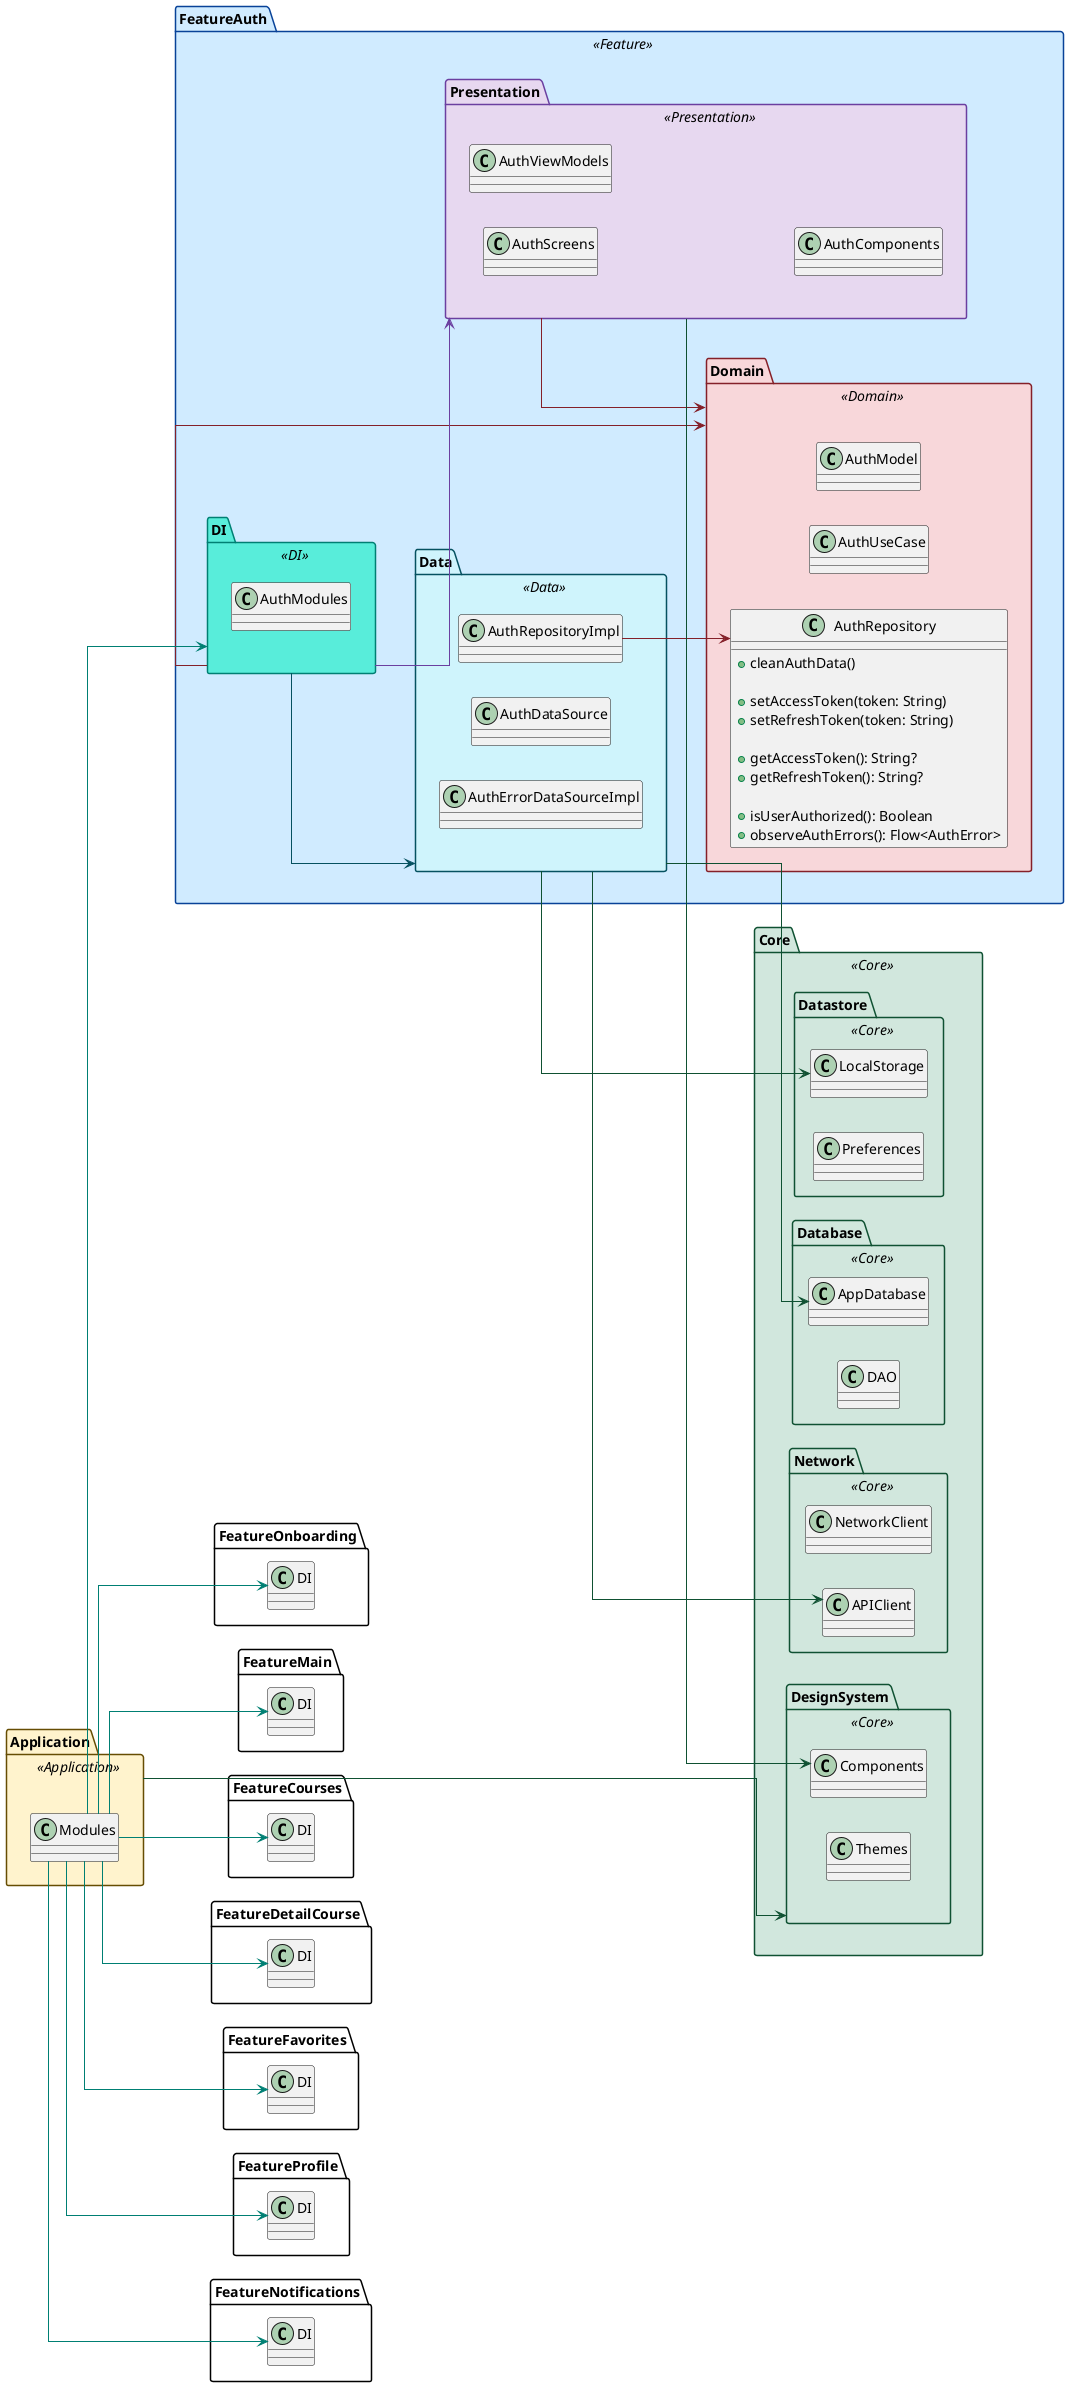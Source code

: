 @startuml

!define CoreBG #d1e7dd
!define CoreBorder #0f5132
!define DataBG #cff4fc
!define DataBorder #055160
!define DomainBG #f8d7da
!define DomainBorder #842029
!define PresentationBG #e7d8f0
!define PresentationBorder #6b3fa0
!define ApplicationBG #fff3cd
!define ApplicationBorder #664d03
!define FeatureBG #d0ebff
!define FeatureBorder #084298
!define DIBG #58edda
!define DIBorder #007f73

!define ArrowCore #0f5132
!define ArrowData #055160
!define ArrowDomain #842029
!define ArrowPresentation #6b3fa0
!define ArrowDI #007f73

skinparam linetype ortho
left to right direction

skinparam package {
    BackgroundColor<<Core>> CoreBG
    BorderColor<<Core>> CoreBorder
    BackgroundColor<<Data>> DataBG
    BorderColor<<Data>> DataBorder
    BackgroundColor<<Domain>> DomainBG
    BorderColor<<Domain>> DomainBorder
    BackgroundColor<<Presentation>> PresentationBG
    BorderColor<<Presentation>> PresentationBorder
    BackgroundColor<<Application>> ApplicationBG
    BorderColor<<Application>> ApplicationBorder
    BackgroundColor<<Feature>> FeatureBG
    BorderColor<<Feature>> FeatureBorder
    BackgroundColor<<DI>> DIBG
    BorderColor<<DI>> DIBorder
}

package "Application" <<Application>> {
    class Modules
}

package "Core" <<Core>> {
    package "Network" <<Core>> {
        class NetworkClient
        class APIClient
    }
    package "Datastore" <<Core>> {
        class LocalStorage
        class Preferences
    }
    package "Database" <<Core>> {
        class AppDatabase
        class DAO
    }
    package "DesignSystem" <<Core>> {
        class Components
        class Themes
    }
}

package "FeatureAuth" <<Feature>> {
    package "Presentation" <<Presentation>> {
        class AuthScreens
        class AuthViewModels
        class AuthComponents
    }

    package "Domain" <<Domain>> {
        class AuthModel
        class AuthUseCase
        class AuthRepository {
            +cleanAuthData()

            +setAccessToken(token: String)
            +setRefreshToken(token: String)

            +getAccessToken(): String?
            +getRefreshToken(): String?

            +isUserAuthorized(): Boolean
            +observeAuthErrors(): Flow<AuthError>
        }
    }

    package "Data" <<Data>> {
        class AuthRepositoryImpl
        class AuthDataSource
        class AuthErrorDataSourceImpl
    }

    package DI <<DI>> {
        class AuthModules
    }

    DI -[ArrowDomain]-> Domain
    DI -[ArrowPresentation]-> Presentation
    DI -[ArrowData]-> Data
    Presentation -[ArrowDomain]-> Domain
    Data.AuthRepositoryImpl -[ArrowDomain]-> Domain.AuthRepository
}

'package "FeatureOnboarding" <<Feature>> {
'    package "Presentation" <<Presentation>> {
'        class Screens
'        class ViewModels
'        class Components
'    }
'
'    package "Domain" <<Domain>> {
'        class Model
'        class UseCase
'        class Repository
'    }
'
'    package "Data" <<Data>> {
'        class RepositoryImpl
'        class DataSource
'    }
'
'    package DI <<DI>> {
'        class Modules
'    }
'
'    DI -[ArrowDomain]-> Domain
'    DI -[ArrowPresentation]-> Presentation
'    DI -[ArrowData]-> Data
'    Presentation -[ArrowDomain]-> Domain
'    Data -[ArrowDomain]-> Domain
'}
'
'package "FeatureMain" <<Feature>> {
'    package "Presentation" <<Presentation>> {
'        class Screens
'        class ViewModels
'        class Components
'    }
'
'    package "Domain" <<Domain>> {
'        class Model
'        class UseCase
'        class Repository
'    }
'
'    package "Data" <<Data>> {
'        class RepositoryImpl
'        class DataSource
'    }
'
'    package DI <<DI>> {
'        class Modules
'    }
'
'    DI -[ArrowDomain]-> Domain
'    DI -[ArrowPresentation]-> Presentation
'    DI -[ArrowData]-> Data
'    Presentation -[ArrowDomain]-> Domain
'    Data -[ArrowDomain]-> Domain
'}
'
'package "FeatureCourses" <<Feature>> {
'    package "Presentation" <<Presentation>> {
'        class Screens
'        class ViewModels
'        class Components
'    }
'
'    package "Domain" <<Domain>> {
'        class Model
'        class UseCase
'        class Repository
'    }
'
'    package "Data" <<Data>> {
'        class RepositoryImpl
'        class DataSource
'    }
'
'    package DI <<DI>> {
'        class Modules
'    }
'
'    DI -[ArrowDomain]-> Domain
'    DI -[ArrowPresentation]-> Presentation
'    DI -[ArrowData]-> Data
'    Presentation -[ArrowDomain]-> Domain
'    Data -[ArrowDomain]-> Domain
'}
'
'package "FeatureDetailCourse" <<Feature>> {
'    package "Presentation" <<Presentation>> {
'        class Screens
'        class ViewModels
'        class Components
'    }
'
'    package "Domain" <<Domain>> {
'        class Model
'        class UseCase
'        class Repository
'    }
'
'    package "Data" <<Data>> {
'        class RepositoryImpl
'        class DataSource
'    }
'
'    package DI <<DI>> {
'        class Modules
'    }
'
'    DI -[ArrowDomain]-> Domain
'    DI -[ArrowPresentation]-> Presentation
'    DI -[ArrowData]-> Data
'    Presentation -[ArrowDomain]-> Domain
'    Data -[ArrowDomain]-> Domain
'}
'
'package "FeatureFavorites" <<Feature>> {
'    package "Presentation" <<Presentation>> {
'        class Screens
'        class ViewModels
'        class Components
'    }
'
'    package "Domain" <<Domain>> {
'        class Model
'        class UseCase
'        class Repository
'    }
'
'    package "Data" <<Data>> {
'        class RepositoryImpl
'        class DataSource
'    }
'
'    package DI <<DI>> {
'        class Modules
'    }
'
'    DI -[ArrowDomain]-> Domain
'    DI -[ArrowPresentation]-> Presentation
'    DI -[ArrowData]-> Data
'    Presentation -[ArrowDomain]-> Domain
'    Data -[ArrowDomain]-> Domain
'}
'
'package "FeatureProfile" <<Feature>> {
'    package "Presentation" <<Presentation>> {
'        class Screens
'        class ViewModels
'        class Components
'    }
'
'    package "Domain" <<Domain>> {
'        class Model
'        class UseCase
'        class Repository
'    }
'
'    package "Data" <<Data>> {
'        class RepositoryImpl
'        class DataSource
'    }
'
'    package DI <<DI>> {
'        class Modules
'    }
'
'    DI -[ArrowDomain]-> Domain
'    DI -[ArrowPresentation]-> Presentation
'    DI -[ArrowData]-> Data
'    Presentation -[ArrowDomain]-> Domain
'    Data -[ArrowDomain]-> Domain
'}
'
'package "FeatureNotifications" <<Feature>> {
'    package "Presentation" <<Presentation>> {
'        class Screens
'        class ViewModels
'        class Components
'    }
'
'    package "Domain" <<Domain>> {
'        class Model
'        class UseCase
'        class Repository
'    }
'
'    package "Data" <<Data>> {
'        class RepositoryImpl
'        class DataSource
'    }
'
'    package DI <<DI>> {
'        class Modules
'    }
'
'    DI -[ArrowDomain]-> Domain
'    DI -[ArrowPresentation]-> Presentation
'    DI -[ArrowData]-> Data
'    Presentation -[ArrowDomain]-> Domain
'    Data -[ArrowDomain]-> Domain
'}

' Связи Application с Core и FeatureAuth
Application -[ArrowCore]-> Core.DesignSystem
Application.Modules -[ArrowDI]-> FeatureAuth.DI
Application.Modules -[ArrowDI]-> FeatureOnboarding.DI
Application.Modules -[ArrowDI]-> FeatureMain.DI
Application.Modules -[ArrowDI]-> FeatureCourses.DI
Application.Modules -[ArrowDI]-> FeatureDetailCourse.DI
Application.Modules -[ArrowDI]-> FeatureFavorites.DI
Application.Modules -[ArrowDI]-> FeatureProfile.DI
Application.Modules -[ArrowDI]-> FeatureNotifications.DI

' Связи FeatureAuth с Core
FeatureAuth.Presentation -[ArrowCore]-> Core.DesignSystem.Components
FeatureAuth.Data -[ArrowCore]-> Core.Datastore.LocalStorage
FeatureAuth.Data -[ArrowCore]-> Core.Database.AppDatabase
FeatureAuth.Data -[ArrowCore]-> Core.Network.APIClient

'' Связи других фич с Core
'FeatureOnboarding.Presentation -[ArrowCore]-> Core.DesignSystem.Components
'FeatureOnboarding.Data -[ArrowCore]-> Core.Datastore.LocalStorage
'FeatureOnboarding.Data -[ArrowCore]-> Core.Database.AppDatabase
'FeatureOnboarding.Data -[ArrowCore]-> Core.Network.APIClient
'
'FeatureMain.Presentation -[ArrowCore]-> Core.DesignSystem.Components
'FeatureMain.Data -[ArrowCore]-> Core.Datastore.LocalStorage
'FeatureMain.Data -[ArrowCore]-> Core.Database.AppDatabase
'FeatureMain.Data -[ArrowCore]-> Core.Network.APIClient
'
'FeatureCourses.Presentation -[ArrowCore]-> Core.DesignSystem.Components
'FeatureCourses.Data -[ArrowCore]-> Core.Datastore.LocalStorage
'FeatureCourses.Data -[ArrowCore]-> Core.Database.AppDatabase
'FeatureCourses.Data -[ArrowCore]-> Core.Network.APIClient
'
'FeatureDetailCourse.Presentation -[ArrowCore]-> Core.DesignSystem.Components
'FeatureDetailCourse.Data -[ArrowCore]-> Core.Datastore.LocalStorage
'FeatureDetailCourse.Data -[ArrowCore]-> Core.Database.AppDatabase
'FeatureDetailCourse.Data -[ArrowCore]-> Core.Network.APIClient
'
'FeatureFavorites.Presentation -[ArrowCore]-> Core.DesignSystem.Components
'FeatureFavorites.Data -[ArrowCore]-> Core.Datastore.LocalStorage
'FeatureFavorites.Data -[ArrowCore]-> Core.Database.AppDatabase
'FeatureFavorites.Data -[ArrowCore]-> Core.Network.APIClient
'
'FeatureProfile.Presentation -[ArrowCore]-> Core.DesignSystem.Components
'FeatureProfile.Data -[ArrowCore]-> Core.Datastore.LocalStorage
'FeatureProfile.Data -[ArrowCore]-> Core.Database.AppDatabase
'FeatureProfile.Data -[ArrowCore]-> Core.Network.APIClient
'
'FeatureNotifications.Presentation -[ArrowCore]-> Core.DesignSystem.Components
'FeatureNotifications.Data -[ArrowCore]-> Core.Datastore.LocalStorage
'FeatureNotifications.Data -[ArrowCore]-> Core.Database.AppDatabase
'FeatureNotifications.Data -[ArrowCore]-> Core.Network.APIClient

@enduml
